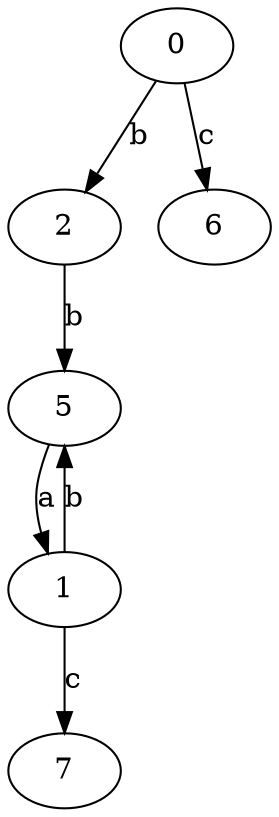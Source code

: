 strict digraph  {
0;
1;
2;
5;
6;
7;
0 -> 2  [label=b];
0 -> 6  [label=c];
1 -> 5  [label=b];
1 -> 7  [label=c];
2 -> 5  [label=b];
5 -> 1  [label=a];
}

